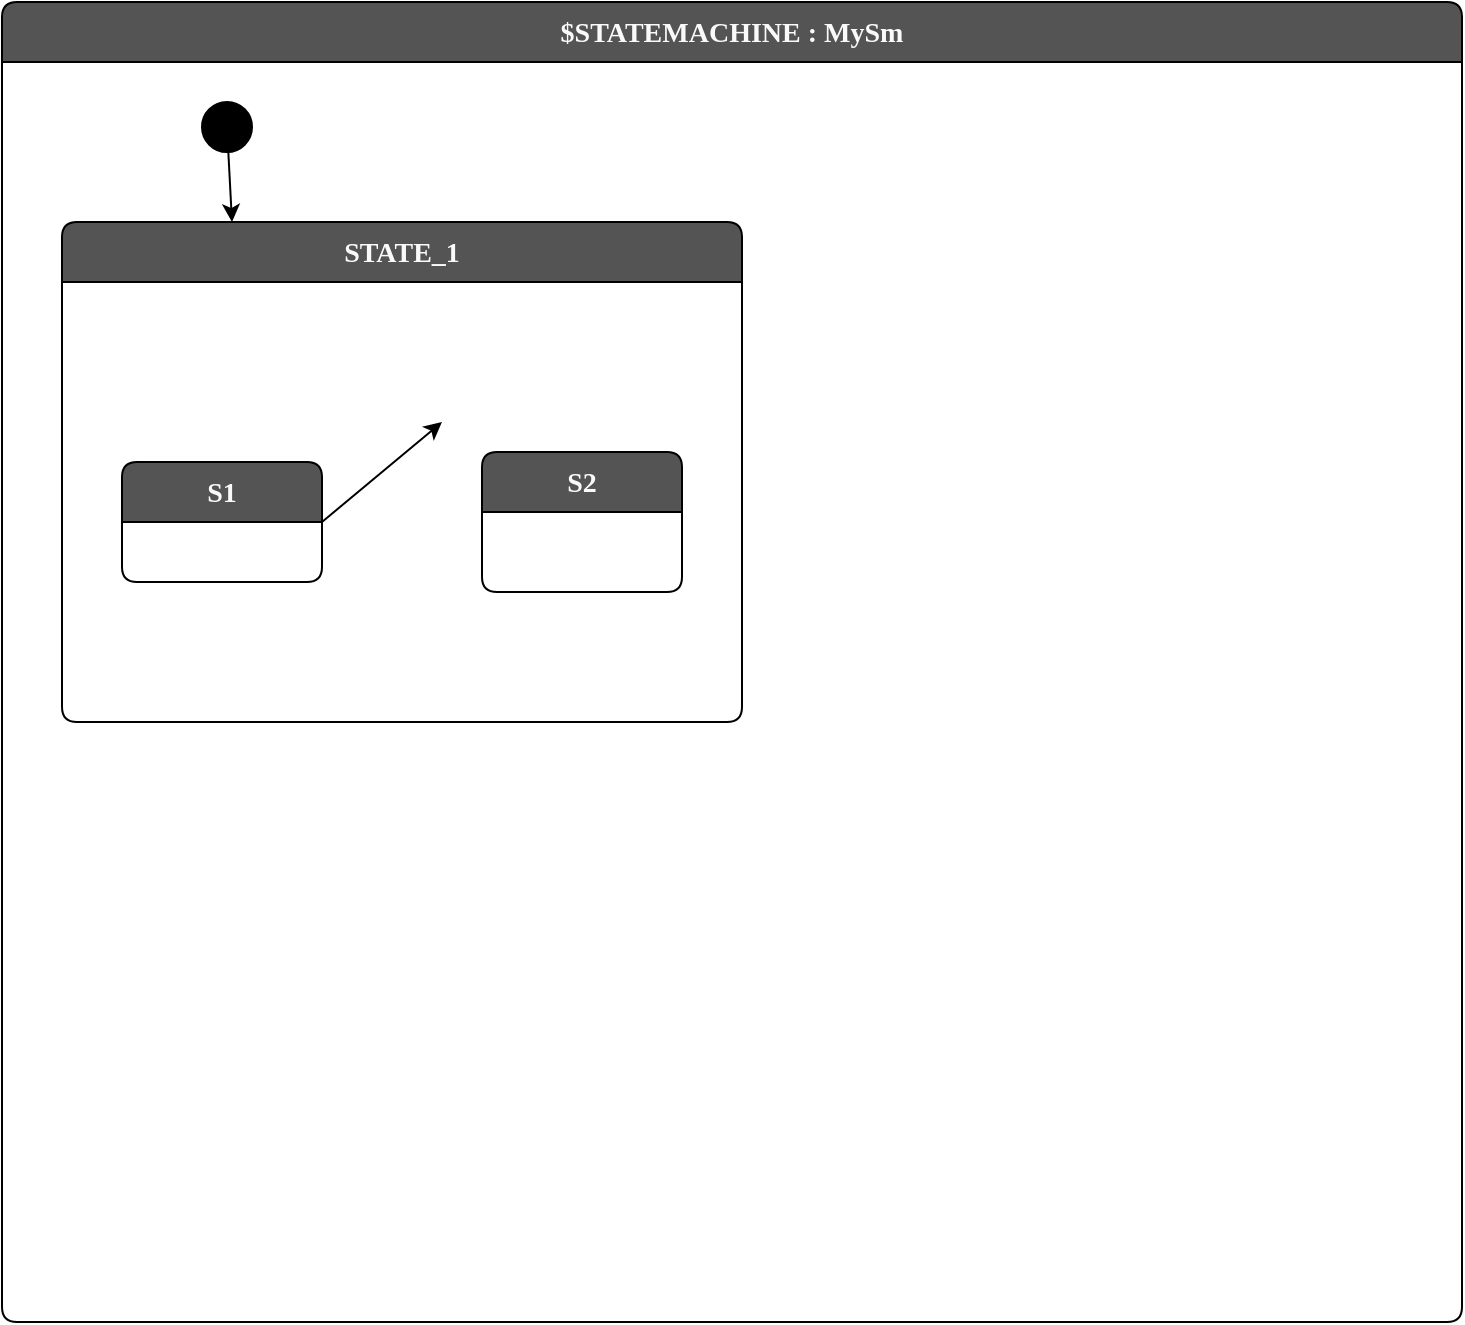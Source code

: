 <mxfile version="21.1.2" type="device">
  <diagram id="PfKkqmUgyac_fLeVSRue" name="Page-1">
    <mxGraphModel dx="1434" dy="844" grid="1" gridSize="10" guides="1" tooltips="1" connect="1" arrows="1" fold="1" page="0" pageScale="1" pageWidth="850" pageHeight="1100" math="0" shadow="0">
      <root>
        <mxCell id="0" />
        <mxCell id="1" parent="0" />
        <mxCell id="25" value="$STATEMACHINE : MySm" style="shape=swimlane;rotatable=0;align=center;verticalAlign=top;fontFamily=Lucida Console;startSize=30;fontSize=14;fontStyle=1;fontColor=#FAFAFA;fillColor=#545454;swimlaneFillColor=default;rounded=1;arcSize=15;absoluteArcSize=1;" parent="1" vertex="1">
          <mxGeometry x="150" y="40" width="730" height="660" as="geometry" />
        </mxCell>
        <mxCell id="26" value=" " style="fontFamily=Lucida Console;align=left;verticalAlign=top;fillColor=none;gradientColor=none;strokeColor=none;rounded=0;spacingLeft=4;resizable=0;movable=0;deletable=0;rotatable=0;autosize=1;" parent="25" vertex="1" connectable="0">
          <mxGeometry y="30" width="30" height="20" as="geometry" />
        </mxCell>
        <mxCell id="32" style="entryX=0.25;entryY=0;entryDx=0;entryDy=0;" parent="25" source="27" target="28" edge="1">
          <mxGeometry relative="1" as="geometry" />
        </mxCell>
        <mxCell id="27" value="$initial_state" style="shape=ellipse;aspect=fixed;fillColor=#000000;resizable=0;rotatable=0;noLabel=1;" parent="25" vertex="1">
          <mxGeometry x="100" y="50" width="25" height="25" as="geometry" />
        </mxCell>
        <mxCell id="28" value="STATE_1" style="shape=swimlane;rotatable=0;align=center;verticalAlign=top;fontFamily=Lucida Console;startSize=30;fontSize=14;fontStyle=1;fontColor=#FAFAFA;fillColor=#545454;swimlaneFillColor=default;rounded=1;arcSize=15;absoluteArcSize=1;" parent="25" vertex="1">
          <mxGeometry x="30" y="110" width="340" height="250" as="geometry" />
        </mxCell>
        <mxCell id="29" value="" style="fontFamily=Lucida Console;align=left;verticalAlign=top;fillColor=none;gradientColor=none;strokeColor=none;rounded=0;spacingLeft=4;resizable=0;movable=0;deletable=0;rotatable=0;autosize=1;" parent="28" vertex="1" connectable="0">
          <mxGeometry y="30" width="50" height="40" as="geometry" />
        </mxCell>
        <mxCell id="49" value="S1" style="shape=swimlane;rotatable=0;align=center;verticalAlign=top;fontFamily=Lucida Console;startSize=30;fontSize=14;fontStyle=1;fontColor=#FAFAFA;fillColor=#545454;swimlaneFillColor=default;rounded=1;arcSize=15;absoluteArcSize=1;" parent="28" vertex="1">
          <mxGeometry x="30" y="120" width="100" height="60" as="geometry" />
        </mxCell>
        <mxCell id="50" value="" style="fontFamily=Lucida Console;align=left;verticalAlign=top;fillColor=none;gradientColor=none;strokeColor=none;rounded=0;spacingLeft=4;resizable=0;movable=0;deletable=0;rotatable=0;autosize=1;" parent="49" vertex="1" connectable="0">
          <mxGeometry y="30" width="50" height="40" as="geometry" />
        </mxCell>
        <mxCell id="53" value="S2" style="shape=swimlane;rotatable=0;align=center;verticalAlign=top;fontFamily=Lucida Console;startSize=30;fontSize=14;fontStyle=1;fontColor=#FAFAFA;fillColor=#545454;swimlaneFillColor=default;rounded=1;arcSize=15;absoluteArcSize=1;" parent="28" vertex="1" collapsed="1">
          <mxGeometry x="210" y="115" width="100" height="70" as="geometry">
            <mxRectangle x="320" y="180" width="340" height="250" as="alternateBounds" />
          </mxGeometry>
        </mxCell>
        <mxCell id="54" value="" style="fontFamily=Lucida Console;align=left;verticalAlign=top;fillColor=none;gradientColor=none;strokeColor=none;rounded=0;spacingLeft=4;resizable=0;movable=0;deletable=0;rotatable=0;autosize=1;" parent="53" vertex="1" connectable="0">
          <mxGeometry y="30" width="50" height="40" as="geometry" />
        </mxCell>
        <mxCell id="61" style="edgeStyle=none;html=1;exitX=0.5;exitY=1;exitDx=0;exitDy=0;" parent="53" source="55" edge="1">
          <mxGeometry relative="1" as="geometry">
            <mxPoint x="460" y="180" as="targetPoint" />
            <Array as="points">
              <mxPoint x="80" y="240" />
              <mxPoint x="460" y="240" />
            </Array>
          </mxGeometry>
        </mxCell>
        <mxCell id="55" value="S1" style="shape=swimlane;rotatable=0;align=center;verticalAlign=top;fontFamily=Lucida Console;startSize=30;fontSize=14;fontStyle=1;fontColor=#FAFAFA;fillColor=#545454;swimlaneFillColor=default;rounded=1;arcSize=15;absoluteArcSize=1;" parent="53" vertex="1">
          <mxGeometry x="30" y="120" width="100" height="60" as="geometry" />
        </mxCell>
        <mxCell id="56" value="" style="fontFamily=Lucida Console;align=left;verticalAlign=top;fillColor=none;gradientColor=none;strokeColor=none;rounded=0;spacingLeft=4;resizable=0;movable=0;deletable=0;rotatable=0;autosize=1;" parent="55" vertex="1" connectable="0">
          <mxGeometry y="30" width="50" height="40" as="geometry" />
        </mxCell>
        <mxCell id="59" value="S3" style="shape=swimlane;rotatable=0;align=center;verticalAlign=top;fontFamily=Lucida Console;startSize=30;fontSize=14;fontStyle=1;fontColor=#FAFAFA;fillColor=#545454;swimlaneFillColor=default;rounded=1;arcSize=15;absoluteArcSize=1;" parent="53" vertex="1">
          <mxGeometry x="400" y="120" width="100" height="60" as="geometry" />
        </mxCell>
        <mxCell id="60" value="" style="fontFamily=Lucida Console;align=left;verticalAlign=top;fillColor=none;gradientColor=none;strokeColor=none;rounded=0;spacingLeft=4;resizable=0;movable=0;deletable=0;rotatable=0;autosize=1;" parent="59" vertex="1" connectable="0">
          <mxGeometry y="30" width="50" height="40" as="geometry" />
        </mxCell>
        <mxCell id="62" value="da_edge" style="edgeStyle=none;html=1;exitX=1;exitY=0.5;exitDx=0;exitDy=0;" parent="53" source="57" edge="1">
          <mxGeometry relative="1" as="geometry">
            <mxPoint x="1400" y="220" as="targetPoint" />
          </mxGeometry>
        </mxCell>
        <mxCell id="57" value="S2" style="shape=swimlane;rotatable=0;align=center;verticalAlign=top;fontFamily=Lucida Console;startSize=30;fontSize=14;fontStyle=1;fontColor=#FAFAFA;fillColor=#545454;swimlaneFillColor=default;rounded=1;arcSize=15;absoluteArcSize=1;" parent="53" vertex="1">
          <mxGeometry x="1230" y="250" width="100" height="60" as="geometry" />
        </mxCell>
        <mxCell id="58" value="" style="fontFamily=Lucida Console;align=left;verticalAlign=top;fillColor=none;gradientColor=none;strokeColor=none;rounded=0;spacingLeft=4;resizable=0;movable=0;deletable=0;rotatable=0;autosize=1;" parent="57" vertex="1" connectable="0">
          <mxGeometry y="30" width="50" height="40" as="geometry" />
        </mxCell>
        <mxCell id="77" value="STATE_1" style="shape=swimlane;rotatable=0;align=center;verticalAlign=top;fontFamily=Lucida Console;startSize=30;fontSize=14;fontStyle=1;fontColor=#FAFAFA;fillColor=#545454;swimlaneFillColor=default;rounded=1;arcSize=15;absoluteArcSize=1;" parent="53" vertex="1">
          <mxGeometry x="580" y="120" width="80" height="60" as="geometry" />
        </mxCell>
        <mxCell id="78" value=" " style="fontFamily=Lucida Console;align=left;verticalAlign=top;fillColor=none;gradientColor=none;strokeColor=none;rounded=0;spacingLeft=4;resizable=0;movable=0;deletable=0;rotatable=0;autosize=1;" parent="77" vertex="1" connectable="0">
          <mxGeometry y="30" width="30" height="20" as="geometry" />
        </mxCell>
        <mxCell id="79" value="" style="edgeStyle=none;html=1;" parent="53" source="59" target="77" edge="1">
          <mxGeometry relative="1" as="geometry" />
        </mxCell>
        <mxCell id="80" value="STATE_2" style="shape=swimlane;rotatable=0;align=center;verticalAlign=top;fontFamily=Lucida Console;startSize=30;fontSize=14;fontStyle=1;fontColor=#FAFAFA;fillColor=#545454;swimlaneFillColor=default;rounded=1;arcSize=15;absoluteArcSize=1;" parent="53" vertex="1">
          <mxGeometry x="740" y="120" width="80" height="60" as="geometry" />
        </mxCell>
        <mxCell id="81" value=" " style="fontFamily=Lucida Console;align=left;verticalAlign=top;fillColor=none;gradientColor=none;strokeColor=none;rounded=0;spacingLeft=4;resizable=0;movable=0;deletable=0;rotatable=0;autosize=1;" parent="80" vertex="1" connectable="0">
          <mxGeometry y="30" width="30" height="20" as="geometry" />
        </mxCell>
        <mxCell id="82" value="" style="edgeStyle=none;html=1;" parent="53" source="77" target="80" edge="1">
          <mxGeometry relative="1" as="geometry" />
        </mxCell>
        <mxCell id="83" value="STATE_3" style="shape=swimlane;rotatable=0;align=center;verticalAlign=top;fontFamily=Lucida Console;startSize=30;fontSize=14;fontStyle=1;fontColor=#FAFAFA;fillColor=#545454;swimlaneFillColor=default;rounded=1;arcSize=15;absoluteArcSize=1;" parent="53" vertex="1">
          <mxGeometry x="900" y="120" width="80" height="60" as="geometry" />
        </mxCell>
        <mxCell id="84" value=" " style="fontFamily=Lucida Console;align=left;verticalAlign=top;fillColor=none;gradientColor=none;strokeColor=none;rounded=0;spacingLeft=4;resizable=0;movable=0;deletable=0;rotatable=0;autosize=1;" parent="83" vertex="1" connectable="0">
          <mxGeometry y="30" width="30" height="20" as="geometry" />
        </mxCell>
        <mxCell id="85" value="" style="edgeStyle=none;html=1;" parent="53" source="80" target="83" edge="1">
          <mxGeometry relative="1" as="geometry" />
        </mxCell>
        <mxCell id="86" value="STATE_4" style="shape=swimlane;rotatable=0;align=center;verticalAlign=top;fontFamily=Lucida Console;startSize=30;fontSize=14;fontStyle=1;fontColor=#FAFAFA;fillColor=#545454;swimlaneFillColor=default;rounded=1;arcSize=15;absoluteArcSize=1;" parent="53" vertex="1">
          <mxGeometry x="1060" y="120" width="80" height="60" as="geometry" />
        </mxCell>
        <mxCell id="87" value=" " style="fontFamily=Lucida Console;align=left;verticalAlign=top;fillColor=none;gradientColor=none;strokeColor=none;rounded=0;spacingLeft=4;resizable=0;movable=0;deletable=0;rotatable=0;autosize=1;" parent="86" vertex="1" connectable="0">
          <mxGeometry y="30" width="30" height="20" as="geometry" />
        </mxCell>
        <mxCell id="88" value="" style="edgeStyle=none;html=1;" parent="53" source="83" target="86" edge="1">
          <mxGeometry relative="1" as="geometry" />
        </mxCell>
        <mxCell id="89" value="STATE_5" style="shape=swimlane;rotatable=0;align=center;verticalAlign=top;fontFamily=Lucida Console;startSize=30;fontSize=14;fontStyle=1;fontColor=#FAFAFA;fillColor=#545454;swimlaneFillColor=default;rounded=1;arcSize=15;absoluteArcSize=1;" parent="53" vertex="1">
          <mxGeometry x="1220" y="120" width="80" height="60" as="geometry" />
        </mxCell>
        <mxCell id="90" value=" " style="fontFamily=Lucida Console;align=left;verticalAlign=top;fillColor=none;gradientColor=none;strokeColor=none;rounded=0;spacingLeft=4;resizable=0;movable=0;deletable=0;rotatable=0;autosize=1;" parent="89" vertex="1" connectable="0">
          <mxGeometry y="30" width="30" height="20" as="geometry" />
        </mxCell>
        <mxCell id="91" value="" style="edgeStyle=none;html=1;" parent="53" source="86" target="89" edge="1">
          <mxGeometry relative="1" as="geometry" />
        </mxCell>
        <mxCell id="92" value="STATE_6" style="shape=swimlane;rotatable=0;align=center;verticalAlign=top;fontFamily=Lucida Console;startSize=30;fontSize=14;fontStyle=1;fontColor=#FAFAFA;fillColor=#545454;swimlaneFillColor=default;rounded=1;arcSize=15;absoluteArcSize=1;" parent="53" vertex="1">
          <mxGeometry x="1380" y="120" width="80" height="60" as="geometry" />
        </mxCell>
        <mxCell id="93" value=" " style="fontFamily=Lucida Console;align=left;verticalAlign=top;fillColor=none;gradientColor=none;strokeColor=none;rounded=0;spacingLeft=4;resizable=0;movable=0;deletable=0;rotatable=0;autosize=1;" parent="92" vertex="1" connectable="0">
          <mxGeometry y="30" width="30" height="20" as="geometry" />
        </mxCell>
        <mxCell id="94" value="" style="edgeStyle=none;html=1;" parent="53" source="89" target="92" edge="1">
          <mxGeometry relative="1" as="geometry" />
        </mxCell>
        <mxCell id="95" value="S4" style="shape=swimlane;rotatable=0;align=center;verticalAlign=top;fontFamily=Lucida Console;startSize=30;fontSize=14;fontStyle=1;fontColor=#FAFAFA;fillColor=#545454;swimlaneFillColor=default;rounded=1;arcSize=15;absoluteArcSize=1;" vertex="1" parent="53">
          <mxGeometry x="1050" y="250" width="100" height="60" as="geometry" />
        </mxCell>
        <mxCell id="96" value="" style="fontFamily=Lucida Console;align=left;verticalAlign=top;fillColor=none;gradientColor=none;strokeColor=none;rounded=0;spacingLeft=4;resizable=0;movable=0;deletable=0;rotatable=0;autosize=1;" connectable="0" vertex="1" parent="95">
          <mxGeometry y="30" width="50" height="40" as="geometry" />
        </mxCell>
        <mxCell id="103" value="S5" style="shape=swimlane;rotatable=0;align=center;verticalAlign=top;fontFamily=Lucida Console;startSize=30;fontSize=14;fontStyle=1;fontColor=#FAFAFA;fillColor=#545454;swimlaneFillColor=default;rounded=1;arcSize=15;absoluteArcSize=1;" vertex="1" parent="53">
          <mxGeometry x="860" y="250" width="100" height="60" as="geometry" />
        </mxCell>
        <mxCell id="104" value="" style="fontFamily=Lucida Console;align=left;verticalAlign=top;fillColor=none;gradientColor=none;strokeColor=none;rounded=0;spacingLeft=4;resizable=0;movable=0;deletable=0;rotatable=0;autosize=1;" connectable="0" vertex="1" parent="103">
          <mxGeometry y="30" width="50" height="40" as="geometry" />
        </mxCell>
        <mxCell id="52" style="edgeStyle=none;html=1;exitX=1;exitY=0.5;exitDx=0;exitDy=0;" parent="1" source="49" edge="1">
          <mxGeometry relative="1" as="geometry">
            <mxPoint x="370" y="250" as="targetPoint" />
          </mxGeometry>
        </mxCell>
      </root>
    </mxGraphModel>
  </diagram>
</mxfile>
